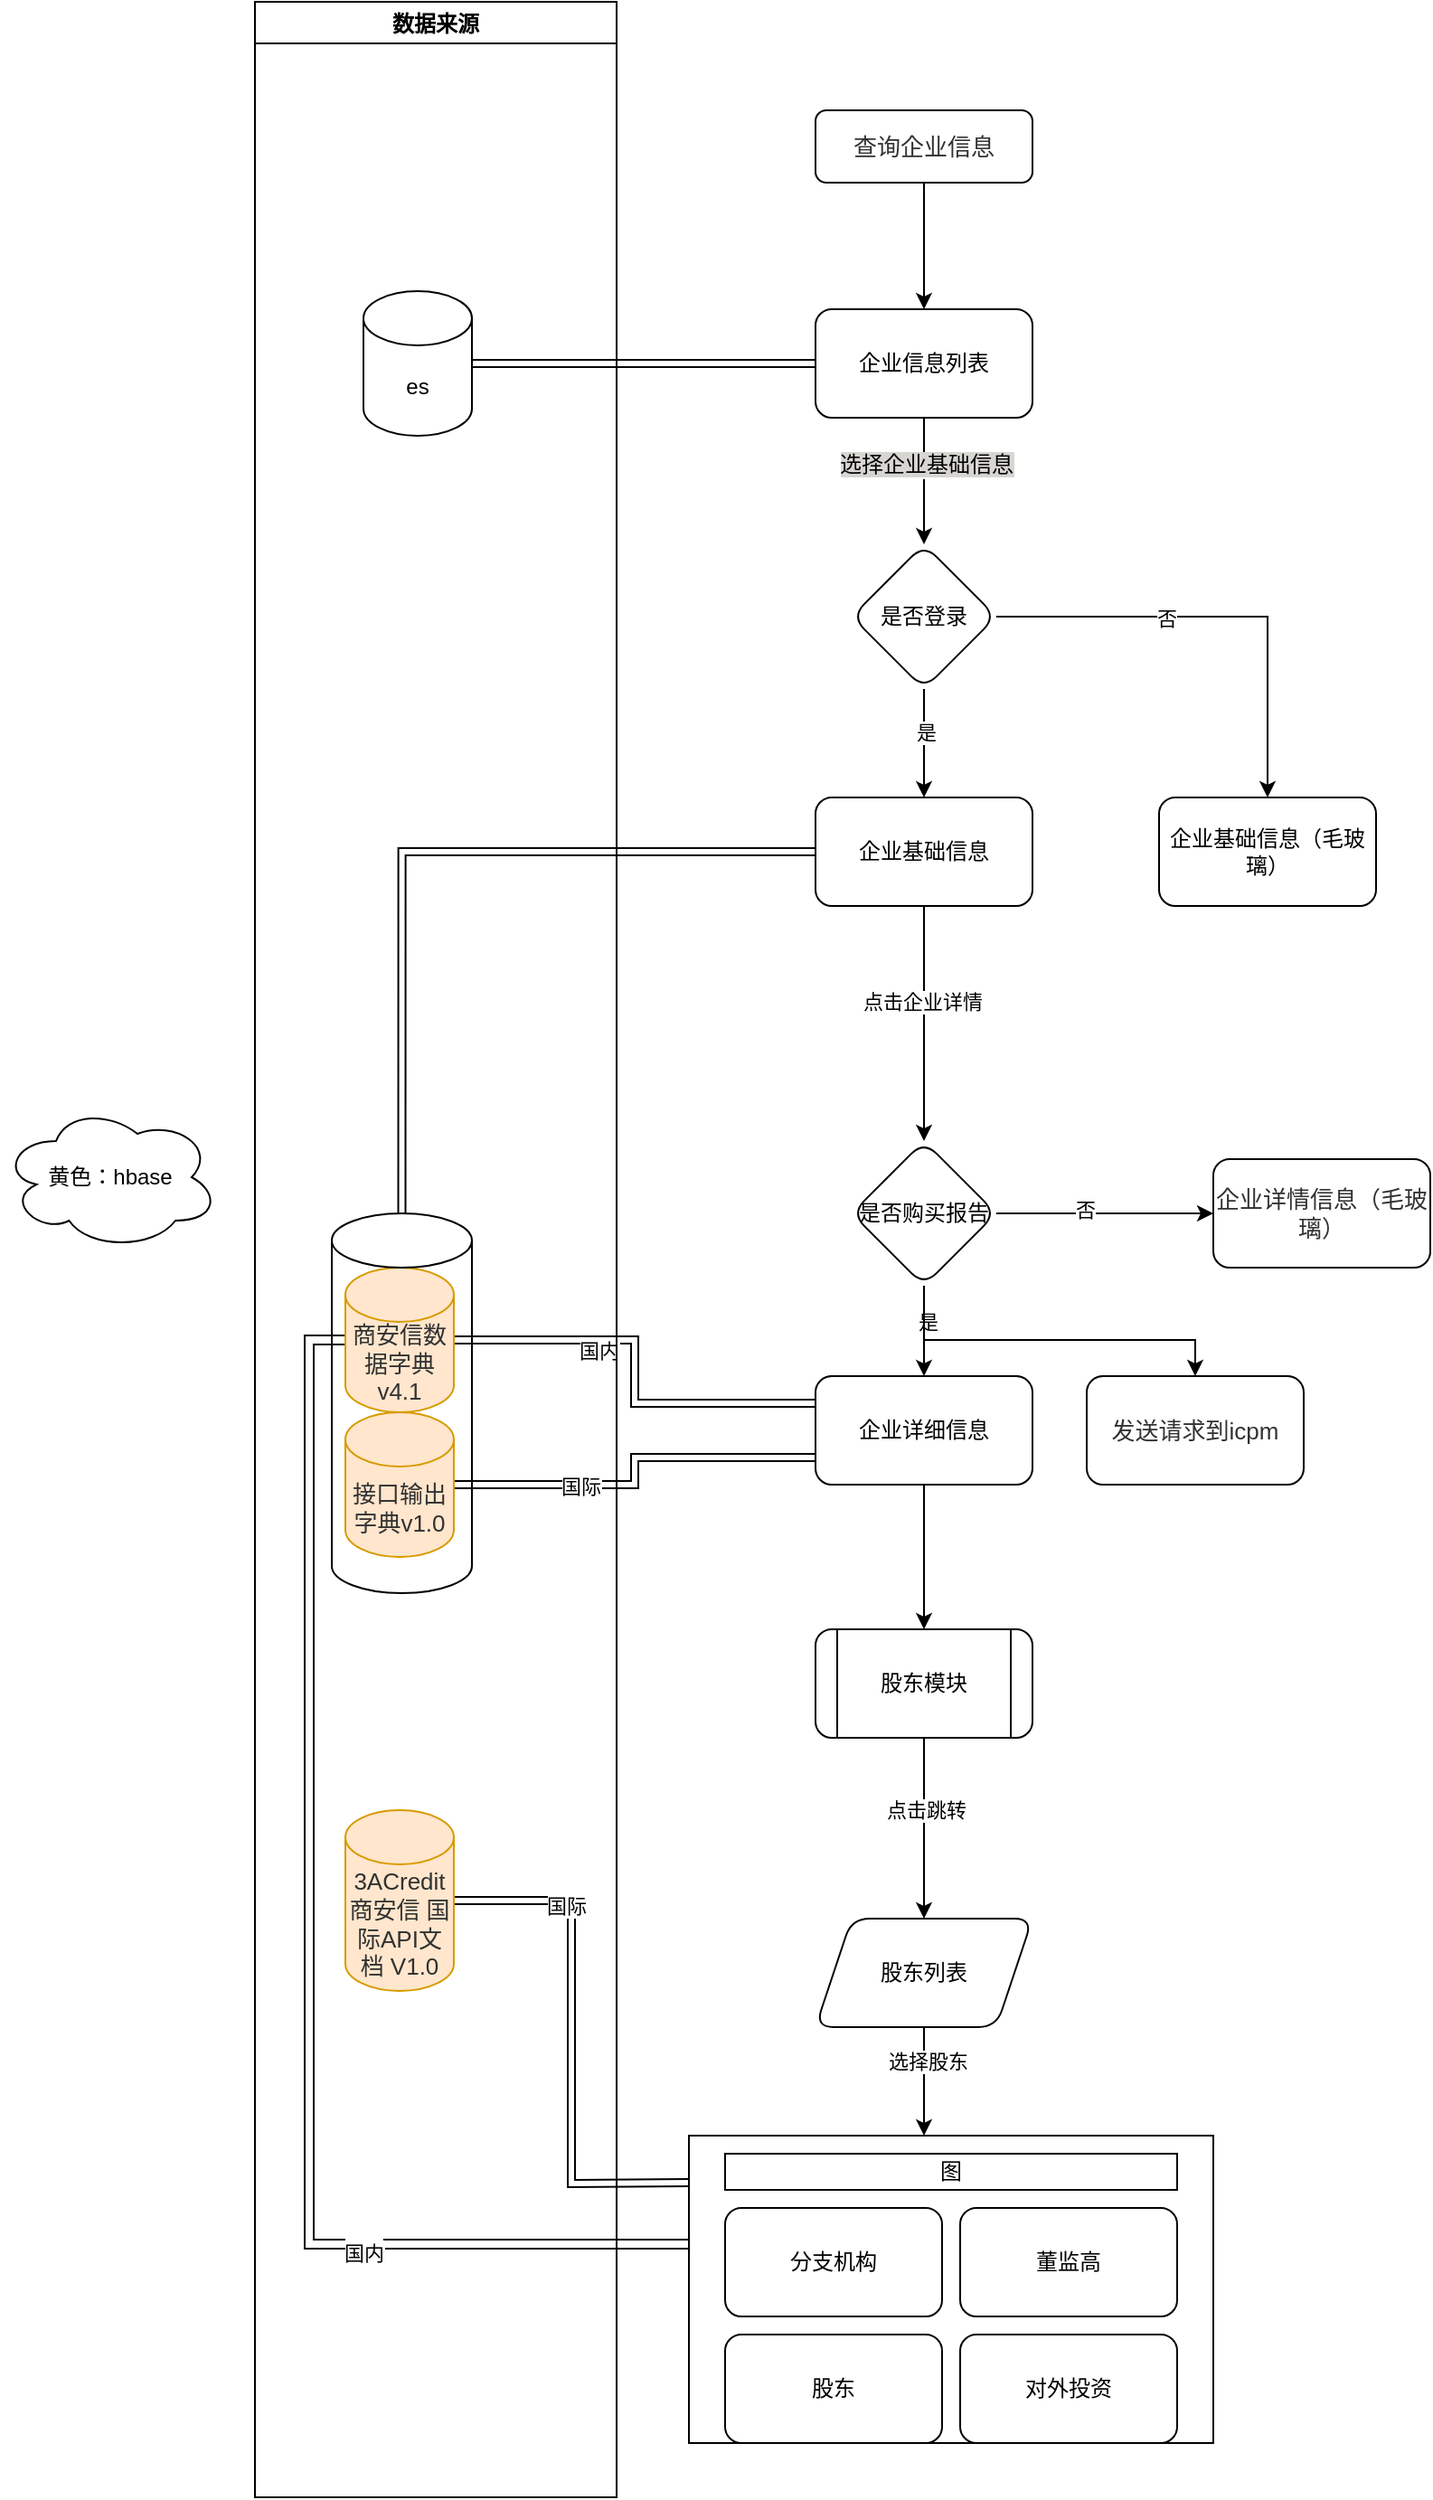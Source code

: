 <mxfile version="14.6.13" type="github">
  <diagram id="S2sxaSUKV-EeUd9-0h2x" name="Page-1">
    <mxGraphModel dx="2619" dy="1768" grid="1" gridSize="10" guides="1" tooltips="1" connect="1" arrows="1" fold="1" page="1" pageScale="1" pageWidth="827" pageHeight="1169" math="0" shadow="0">
      <root>
        <mxCell id="0" />
        <mxCell id="1" parent="0" />
        <mxCell id="fYUXEFIVG2v1XULAEbU8-11" value="" style="edgeStyle=orthogonalEdgeStyle;rounded=0;orthogonalLoop=1;jettySize=auto;html=1;" parent="1" source="fYUXEFIVG2v1XULAEbU8-1" target="fYUXEFIVG2v1XULAEbU8-10" edge="1">
          <mxGeometry relative="1" as="geometry" />
        </mxCell>
        <mxCell id="fYUXEFIVG2v1XULAEbU8-1" value="&lt;span style=&quot;color: rgb(50 , 50 , 50) ; font-size: 13px ; background-color: rgba(255 , 255 , 255 , 0.01)&quot;&gt;查询企业信息&lt;/span&gt;" style="rounded=1;whiteSpace=wrap;html=1;" parent="1" vertex="1">
          <mxGeometry x="-490" y="-840" width="120" height="40" as="geometry" />
        </mxCell>
        <mxCell id="fYUXEFIVG2v1XULAEbU8-13" value="" style="edgeStyle=orthogonalEdgeStyle;rounded=0;orthogonalLoop=1;jettySize=auto;html=1;entryX=0.5;entryY=0;entryDx=0;entryDy=0;" parent="1" source="fYUXEFIVG2v1XULAEbU8-10" target="fYUXEFIVG2v1XULAEbU8-16" edge="1">
          <mxGeometry relative="1" as="geometry">
            <mxPoint x="-430" y="-590" as="targetPoint" />
            <Array as="points" />
          </mxGeometry>
        </mxCell>
        <mxCell id="fYUXEFIVG2v1XULAEbU8-26" value="&lt;span style=&quot;font-size: 12px ; background-color: rgb(216 , 214 , 210)&quot;&gt;选择企业基础信息&lt;/span&gt;" style="edgeLabel;html=1;align=center;verticalAlign=middle;resizable=0;points=[];" parent="fYUXEFIVG2v1XULAEbU8-13" vertex="1" connectable="0">
          <mxGeometry x="-0.267" y="1" relative="1" as="geometry">
            <mxPoint as="offset" />
          </mxGeometry>
        </mxCell>
        <mxCell id="fYUXEFIVG2v1XULAEbU8-76" style="edgeStyle=orthogonalEdgeStyle;rounded=0;orthogonalLoop=1;jettySize=auto;html=1;exitX=0;exitY=0.5;exitDx=0;exitDy=0;entryX=1;entryY=0.5;entryDx=0;entryDy=0;entryPerimeter=0;shape=link;" parent="1" source="fYUXEFIVG2v1XULAEbU8-10" target="fYUXEFIVG2v1XULAEbU8-71" edge="1">
          <mxGeometry relative="1" as="geometry" />
        </mxCell>
        <mxCell id="fYUXEFIVG2v1XULAEbU8-10" value="企业信息列表" style="whiteSpace=wrap;html=1;rounded=1;" parent="1" vertex="1">
          <mxGeometry x="-490" y="-730" width="120" height="60" as="geometry" />
        </mxCell>
        <mxCell id="fYUXEFIVG2v1XULAEbU8-21" value="" style="edgeStyle=orthogonalEdgeStyle;rounded=0;orthogonalLoop=1;jettySize=auto;html=1;" parent="1" source="fYUXEFIVG2v1XULAEbU8-16" target="fYUXEFIVG2v1XULAEbU8-20" edge="1">
          <mxGeometry relative="1" as="geometry" />
        </mxCell>
        <mxCell id="fYUXEFIVG2v1XULAEbU8-22" value="是" style="edgeLabel;html=1;align=center;verticalAlign=middle;resizable=0;points=[];" parent="fYUXEFIVG2v1XULAEbU8-21" vertex="1" connectable="0">
          <mxGeometry x="-0.225" y="1" relative="1" as="geometry">
            <mxPoint as="offset" />
          </mxGeometry>
        </mxCell>
        <mxCell id="fYUXEFIVG2v1XULAEbU8-24" value="" style="edgeStyle=orthogonalEdgeStyle;rounded=0;orthogonalLoop=1;jettySize=auto;html=1;" parent="1" source="fYUXEFIVG2v1XULAEbU8-16" target="fYUXEFIVG2v1XULAEbU8-23" edge="1">
          <mxGeometry relative="1" as="geometry" />
        </mxCell>
        <mxCell id="fYUXEFIVG2v1XULAEbU8-25" value="否" style="edgeLabel;html=1;align=center;verticalAlign=middle;resizable=0;points=[];" parent="fYUXEFIVG2v1XULAEbU8-24" vertex="1" connectable="0">
          <mxGeometry x="-0.248" y="-1" relative="1" as="geometry">
            <mxPoint as="offset" />
          </mxGeometry>
        </mxCell>
        <mxCell id="fYUXEFIVG2v1XULAEbU8-16" value="是否登录" style="rhombus;whiteSpace=wrap;html=1;rounded=1;" parent="1" vertex="1">
          <mxGeometry x="-470" y="-600" width="80" height="80" as="geometry" />
        </mxCell>
        <mxCell id="fYUXEFIVG2v1XULAEbU8-30" value="" style="edgeStyle=orthogonalEdgeStyle;rounded=0;orthogonalLoop=1;jettySize=auto;html=1;" parent="1" source="fYUXEFIVG2v1XULAEbU8-20" target="fYUXEFIVG2v1XULAEbU8-29" edge="1">
          <mxGeometry relative="1" as="geometry" />
        </mxCell>
        <mxCell id="fYUXEFIVG2v1XULAEbU8-31" value="点击企业详情" style="edgeLabel;html=1;align=center;verticalAlign=middle;resizable=0;points=[];" parent="fYUXEFIVG2v1XULAEbU8-30" vertex="1" connectable="0">
          <mxGeometry x="-0.185" y="-1" relative="1" as="geometry">
            <mxPoint as="offset" />
          </mxGeometry>
        </mxCell>
        <mxCell id="Mr0DY7hYHpQqgQXHJw_h-3" style="edgeStyle=orthogonalEdgeStyle;shape=link;rounded=0;orthogonalLoop=1;jettySize=auto;html=1;entryX=0.5;entryY=0;entryDx=0;entryDy=0;entryPerimeter=0;" edge="1" parent="1" source="fYUXEFIVG2v1XULAEbU8-20" target="Mr0DY7hYHpQqgQXHJw_h-1">
          <mxGeometry relative="1" as="geometry" />
        </mxCell>
        <mxCell id="fYUXEFIVG2v1XULAEbU8-20" value="企业基础信息" style="rounded=1;whiteSpace=wrap;html=1;" parent="1" vertex="1">
          <mxGeometry x="-490" y="-460" width="120" height="60" as="geometry" />
        </mxCell>
        <mxCell id="fYUXEFIVG2v1XULAEbU8-23" value="企业基础信息（毛玻璃）" style="rounded=1;whiteSpace=wrap;html=1;" parent="1" vertex="1">
          <mxGeometry x="-300" y="-460" width="120" height="60" as="geometry" />
        </mxCell>
        <mxCell id="fYUXEFIVG2v1XULAEbU8-33" value="" style="edgeStyle=orthogonalEdgeStyle;rounded=0;orthogonalLoop=1;jettySize=auto;html=1;" parent="1" source="fYUXEFIVG2v1XULAEbU8-29" target="fYUXEFIVG2v1XULAEbU8-32" edge="1">
          <mxGeometry relative="1" as="geometry" />
        </mxCell>
        <mxCell id="fYUXEFIVG2v1XULAEbU8-36" value="是" style="edgeLabel;html=1;align=center;verticalAlign=middle;resizable=0;points=[];" parent="fYUXEFIVG2v1XULAEbU8-33" vertex="1" connectable="0">
          <mxGeometry x="-0.217" y="2" relative="1" as="geometry">
            <mxPoint as="offset" />
          </mxGeometry>
        </mxCell>
        <mxCell id="fYUXEFIVG2v1XULAEbU8-35" value="" style="edgeStyle=orthogonalEdgeStyle;rounded=0;orthogonalLoop=1;jettySize=auto;html=1;" parent="1" source="fYUXEFIVG2v1XULAEbU8-29" target="fYUXEFIVG2v1XULAEbU8-34" edge="1">
          <mxGeometry relative="1" as="geometry" />
        </mxCell>
        <mxCell id="fYUXEFIVG2v1XULAEbU8-37" value="否" style="edgeLabel;html=1;align=center;verticalAlign=middle;resizable=0;points=[];" parent="fYUXEFIVG2v1XULAEbU8-35" vertex="1" connectable="0">
          <mxGeometry x="-0.186" y="2" relative="1" as="geometry">
            <mxPoint as="offset" />
          </mxGeometry>
        </mxCell>
        <mxCell id="fYUXEFIVG2v1XULAEbU8-40" value="" style="edgeStyle=orthogonalEdgeStyle;rounded=0;orthogonalLoop=1;jettySize=auto;html=1;" parent="1" source="fYUXEFIVG2v1XULAEbU8-29" target="fYUXEFIVG2v1XULAEbU8-39" edge="1">
          <mxGeometry relative="1" as="geometry">
            <Array as="points">
              <mxPoint x="-430" y="-160" />
              <mxPoint x="-280" y="-160" />
            </Array>
          </mxGeometry>
        </mxCell>
        <mxCell id="fYUXEFIVG2v1XULAEbU8-29" value="是否购买报告" style="rhombus;whiteSpace=wrap;html=1;rounded=1;" parent="1" vertex="1">
          <mxGeometry x="-470" y="-270" width="80" height="80" as="geometry" />
        </mxCell>
        <mxCell id="fYUXEFIVG2v1XULAEbU8-44" value="" style="edgeStyle=orthogonalEdgeStyle;rounded=0;orthogonalLoop=1;jettySize=auto;html=1;" parent="1" source="fYUXEFIVG2v1XULAEbU8-32" target="fYUXEFIVG2v1XULAEbU8-43" edge="1">
          <mxGeometry relative="1" as="geometry" />
        </mxCell>
        <mxCell id="fYUXEFIVG2v1XULAEbU8-80" style="edgeStyle=orthogonalEdgeStyle;shape=link;rounded=0;orthogonalLoop=1;jettySize=auto;html=1;exitX=0;exitY=0.75;exitDx=0;exitDy=0;entryX=1;entryY=0.5;entryDx=0;entryDy=0;entryPerimeter=0;" parent="1" source="fYUXEFIVG2v1XULAEbU8-32" target="fYUXEFIVG2v1XULAEbU8-74" edge="1">
          <mxGeometry relative="1" as="geometry" />
        </mxCell>
        <mxCell id="fYUXEFIVG2v1XULAEbU8-86" value="国际" style="edgeLabel;html=1;align=center;verticalAlign=middle;resizable=0;points=[];" parent="fYUXEFIVG2v1XULAEbU8-80" vertex="1" connectable="0">
          <mxGeometry x="0.355" y="1" relative="1" as="geometry">
            <mxPoint as="offset" />
          </mxGeometry>
        </mxCell>
        <mxCell id="fYUXEFIVG2v1XULAEbU8-84" style="edgeStyle=orthogonalEdgeStyle;shape=link;rounded=0;orthogonalLoop=1;jettySize=auto;html=1;exitX=0;exitY=0.25;exitDx=0;exitDy=0;entryX=1;entryY=0.5;entryDx=0;entryDy=0;entryPerimeter=0;" parent="1" source="fYUXEFIVG2v1XULAEbU8-32" target="fYUXEFIVG2v1XULAEbU8-73" edge="1">
          <mxGeometry relative="1" as="geometry" />
        </mxCell>
        <mxCell id="fYUXEFIVG2v1XULAEbU8-85" value="国内" style="edgeLabel;html=1;align=center;verticalAlign=middle;resizable=0;points=[];" parent="fYUXEFIVG2v1XULAEbU8-84" vertex="1" connectable="0">
          <mxGeometry x="0.325" y="6" relative="1" as="geometry">
            <mxPoint as="offset" />
          </mxGeometry>
        </mxCell>
        <mxCell id="fYUXEFIVG2v1XULAEbU8-32" value="企业详细信息" style="whiteSpace=wrap;html=1;rounded=1;" parent="1" vertex="1">
          <mxGeometry x="-490" y="-140" width="120" height="60" as="geometry" />
        </mxCell>
        <mxCell id="fYUXEFIVG2v1XULAEbU8-34" value="&lt;span style=&quot;color: rgb(50 , 50 , 50) ; font-size: 13px ; background-color: rgba(255 , 255 , 255 , 0.01)&quot;&gt;企业详情信息（毛玻璃）&lt;/span&gt;" style="whiteSpace=wrap;html=1;rounded=1;" parent="1" vertex="1">
          <mxGeometry x="-270" y="-260" width="120" height="60" as="geometry" />
        </mxCell>
        <mxCell id="fYUXEFIVG2v1XULAEbU8-39" value="&lt;span style=&quot;color: rgb(50 , 50 , 50) ; font-size: 13px ; background-color: rgba(255 , 255 , 255 , 0.01)&quot;&gt;发送请求到icpm&lt;/span&gt;" style="rounded=1;whiteSpace=wrap;html=1;" parent="1" vertex="1">
          <mxGeometry x="-340" y="-140" width="120" height="60" as="geometry" />
        </mxCell>
        <mxCell id="fYUXEFIVG2v1XULAEbU8-46" value="" style="edgeStyle=orthogonalEdgeStyle;rounded=0;orthogonalLoop=1;jettySize=auto;html=1;" parent="1" source="fYUXEFIVG2v1XULAEbU8-43" target="fYUXEFIVG2v1XULAEbU8-45" edge="1">
          <mxGeometry relative="1" as="geometry" />
        </mxCell>
        <mxCell id="fYUXEFIVG2v1XULAEbU8-47" value="点击跳转" style="edgeLabel;html=1;align=center;verticalAlign=middle;resizable=0;points=[];" parent="fYUXEFIVG2v1XULAEbU8-46" vertex="1" connectable="0">
          <mxGeometry x="-0.203" y="1" relative="1" as="geometry">
            <mxPoint as="offset" />
          </mxGeometry>
        </mxCell>
        <mxCell id="fYUXEFIVG2v1XULAEbU8-43" value="股东模块" style="shape=process;whiteSpace=wrap;html=1;backgroundOutline=1;rounded=1;" parent="1" vertex="1">
          <mxGeometry x="-490" width="120" height="60" as="geometry" />
        </mxCell>
        <mxCell id="fYUXEFIVG2v1XULAEbU8-49" value="" style="edgeStyle=orthogonalEdgeStyle;rounded=0;orthogonalLoop=1;jettySize=auto;html=1;" parent="1" source="fYUXEFIVG2v1XULAEbU8-45" target="fYUXEFIVG2v1XULAEbU8-58" edge="1">
          <mxGeometry relative="1" as="geometry">
            <mxPoint x="-430" y="280" as="targetPoint" />
            <Array as="points">
              <mxPoint x="-430" y="270" />
              <mxPoint x="-430" y="270" />
            </Array>
          </mxGeometry>
        </mxCell>
        <mxCell id="fYUXEFIVG2v1XULAEbU8-50" value="选择股东" style="edgeLabel;html=1;align=center;verticalAlign=middle;resizable=0;points=[];" parent="fYUXEFIVG2v1XULAEbU8-49" vertex="1" connectable="0">
          <mxGeometry x="-0.359" y="2" relative="1" as="geometry">
            <mxPoint as="offset" />
          </mxGeometry>
        </mxCell>
        <mxCell id="fYUXEFIVG2v1XULAEbU8-83" style="edgeStyle=orthogonalEdgeStyle;shape=link;rounded=0;orthogonalLoop=1;jettySize=auto;html=1;entryX=1;entryY=0.5;entryDx=0;entryDy=0;entryPerimeter=0;" parent="1" target="fYUXEFIVG2v1XULAEbU8-75" edge="1">
          <mxGeometry relative="1" as="geometry">
            <mxPoint x="-560" y="306" as="sourcePoint" />
          </mxGeometry>
        </mxCell>
        <mxCell id="fYUXEFIVG2v1XULAEbU8-87" value="国际" style="edgeLabel;html=1;align=center;verticalAlign=middle;resizable=0;points=[];" parent="fYUXEFIVG2v1XULAEbU8-83" vertex="1" connectable="0">
          <mxGeometry x="0.526" y="3" relative="1" as="geometry">
            <mxPoint as="offset" />
          </mxGeometry>
        </mxCell>
        <mxCell id="fYUXEFIVG2v1XULAEbU8-89" style="edgeStyle=orthogonalEdgeStyle;shape=link;rounded=0;orthogonalLoop=1;jettySize=auto;html=1;entryX=0;entryY=0.5;entryDx=0;entryDy=0;entryPerimeter=0;width=-5;exitX=0.002;exitY=0.353;exitDx=0;exitDy=0;exitPerimeter=0;" parent="1" source="fYUXEFIVG2v1XULAEbU8-58" target="fYUXEFIVG2v1XULAEbU8-73" edge="1">
          <mxGeometry relative="1" as="geometry">
            <mxPoint x="-570" y="340" as="sourcePoint" />
          </mxGeometry>
        </mxCell>
        <mxCell id="fYUXEFIVG2v1XULAEbU8-90" value="Text" style="edgeLabel;html=1;align=center;verticalAlign=middle;resizable=0;points=[];" parent="fYUXEFIVG2v1XULAEbU8-89" vertex="1" connectable="0">
          <mxGeometry x="-0.505" y="3" relative="1" as="geometry">
            <mxPoint as="offset" />
          </mxGeometry>
        </mxCell>
        <mxCell id="fYUXEFIVG2v1XULAEbU8-95" value="国内" style="edgeLabel;html=1;align=center;verticalAlign=middle;resizable=0;points=[];" parent="fYUXEFIVG2v1XULAEbU8-89" vertex="1" connectable="0">
          <mxGeometry x="-0.506" y="5" relative="1" as="geometry">
            <mxPoint as="offset" />
          </mxGeometry>
        </mxCell>
        <mxCell id="fYUXEFIVG2v1XULAEbU8-45" value="股东列表" style="shape=parallelogram;perimeter=parallelogramPerimeter;whiteSpace=wrap;html=1;fixedSize=1;rounded=1;" parent="1" vertex="1">
          <mxGeometry x="-490" y="160" width="120" height="60" as="geometry" />
        </mxCell>
        <mxCell id="fYUXEFIVG2v1XULAEbU8-48" value="股东" style="whiteSpace=wrap;html=1;rounded=1;" parent="1" vertex="1">
          <mxGeometry x="-540" y="390" width="120" height="60" as="geometry" />
        </mxCell>
        <mxCell id="fYUXEFIVG2v1XULAEbU8-51" value="对外投资" style="whiteSpace=wrap;html=1;rounded=1;" parent="1" vertex="1">
          <mxGeometry x="-410" y="390" width="120" height="60" as="geometry" />
        </mxCell>
        <mxCell id="fYUXEFIVG2v1XULAEbU8-53" value="董监高" style="whiteSpace=wrap;html=1;rounded=1;" parent="1" vertex="1">
          <mxGeometry x="-410" y="320" width="120" height="60" as="geometry" />
        </mxCell>
        <mxCell id="fYUXEFIVG2v1XULAEbU8-55" value="分支机构" style="whiteSpace=wrap;html=1;rounded=1;" parent="1" vertex="1">
          <mxGeometry x="-540" y="320" width="120" height="60" as="geometry" />
        </mxCell>
        <mxCell id="fYUXEFIVG2v1XULAEbU8-58" value="" style="rounded=0;whiteSpace=wrap;html=1;textOpacity=0;labelPosition=left;verticalLabelPosition=top;align=right;verticalAlign=bottom;fillColor=none;" parent="1" vertex="1">
          <mxGeometry x="-560" y="280" width="290" height="170" as="geometry" />
        </mxCell>
        <mxCell id="fYUXEFIVG2v1XULAEbU8-62" value="图" style="rounded=0;whiteSpace=wrap;html=1;" parent="1" vertex="1">
          <mxGeometry x="-540" y="290" width="250" height="20" as="geometry" />
        </mxCell>
        <mxCell id="fYUXEFIVG2v1XULAEbU8-66" value="数据来源" style="swimlane;" parent="1" vertex="1">
          <mxGeometry x="-800" y="-900" width="200" height="1380" as="geometry" />
        </mxCell>
        <mxCell id="fYUXEFIVG2v1XULAEbU8-71" value="es" style="shape=cylinder3;whiteSpace=wrap;html=1;boundedLbl=1;backgroundOutline=1;size=15;" parent="fYUXEFIVG2v1XULAEbU8-66" vertex="1">
          <mxGeometry x="60" y="160" width="60" height="80" as="geometry" />
        </mxCell>
        <mxCell id="fYUXEFIVG2v1XULAEbU8-73" value="&lt;span style=&quot;color: rgb(50 , 50 , 50) ; font-size: 13px ; background-color: rgba(255 , 255 , 255 , 0.01)&quot;&gt;商安信数据字典v4.1&lt;/span&gt;" style="shape=cylinder3;whiteSpace=wrap;html=1;boundedLbl=1;backgroundOutline=1;size=15;fillColor=#ffe6cc;strokeColor=#d79b00;" parent="fYUXEFIVG2v1XULAEbU8-66" vertex="1">
          <mxGeometry x="50" y="700" width="60" height="80" as="geometry" />
        </mxCell>
        <mxCell id="fYUXEFIVG2v1XULAEbU8-74" value="&lt;span style=&quot;color: rgb(50 , 50 , 50) ; font-size: 13px ; background-color: rgba(255 , 255 , 255 , 0.01)&quot;&gt;接口输出字典v1.0&lt;/span&gt;" style="shape=cylinder3;whiteSpace=wrap;html=1;boundedLbl=1;backgroundOutline=1;size=15;fillColor=#ffe6cc;strokeColor=#d79b00;" parent="fYUXEFIVG2v1XULAEbU8-66" vertex="1">
          <mxGeometry x="50" y="780" width="60" height="80" as="geometry" />
        </mxCell>
        <mxCell id="fYUXEFIVG2v1XULAEbU8-75" value="&lt;span style=&quot;color: rgb(50 , 50 , 50) ; font-size: 13px ; background-color: rgba(255 , 255 , 255 , 0.01)&quot;&gt;3ACredit商安信 国际API文档 V1.0&lt;/span&gt;" style="shape=cylinder3;whiteSpace=wrap;html=1;boundedLbl=1;backgroundOutline=1;size=15;fillColor=#ffe6cc;strokeColor=#d79b00;" parent="fYUXEFIVG2v1XULAEbU8-66" vertex="1">
          <mxGeometry x="50" y="1000" width="60" height="100" as="geometry" />
        </mxCell>
        <mxCell id="Mr0DY7hYHpQqgQXHJw_h-1" value="" style="shape=cylinder3;whiteSpace=wrap;html=1;boundedLbl=1;backgroundOutline=1;size=15;fillColor=none;" vertex="1" parent="fYUXEFIVG2v1XULAEbU8-66">
          <mxGeometry x="42.5" y="670" width="77.5" height="210" as="geometry" />
        </mxCell>
        <mxCell id="Mr0DY7hYHpQqgQXHJw_h-4" value="黄色：hbase" style="ellipse;shape=cloud;whiteSpace=wrap;html=1;fillColor=none;" vertex="1" parent="1">
          <mxGeometry x="-940" y="-290" width="120" height="80" as="geometry" />
        </mxCell>
      </root>
    </mxGraphModel>
  </diagram>
</mxfile>
